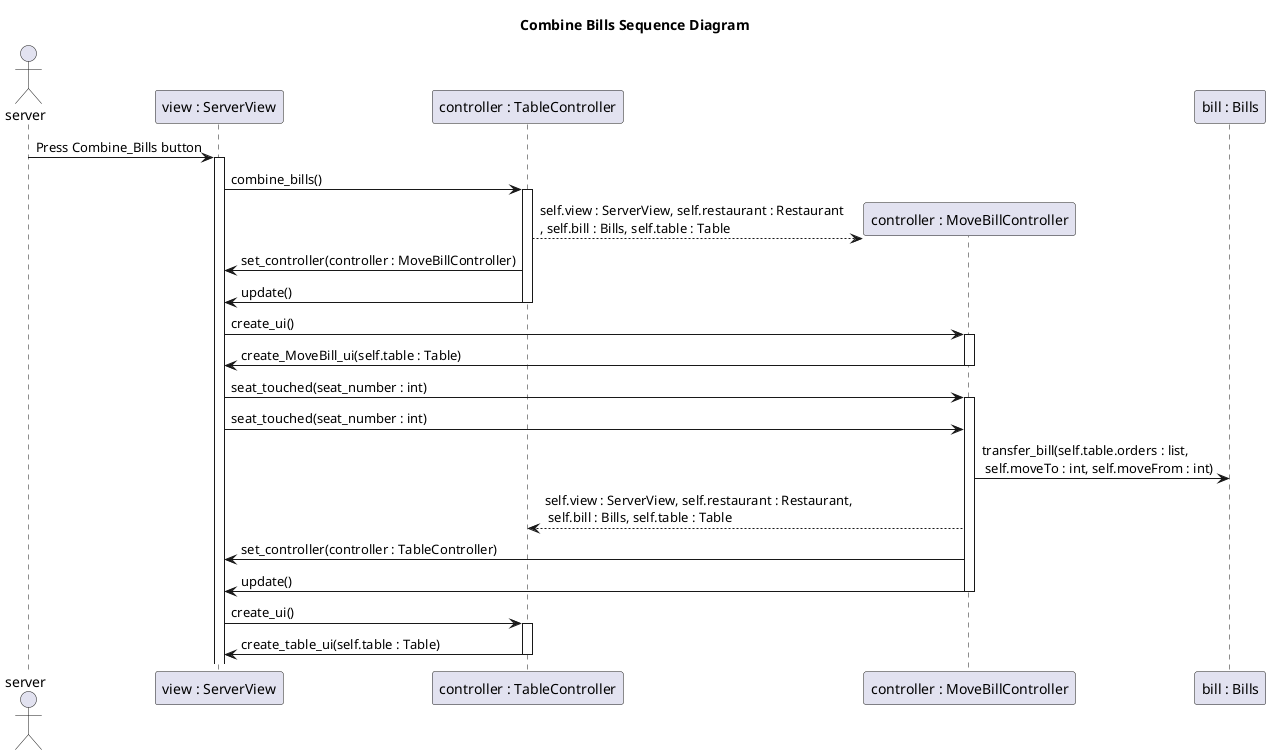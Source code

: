 @startuml
title Combine Bills Sequence Diagram

actor server
server -> "view : ServerView": Press Combine_Bills button
activate "view : ServerView"

"view : ServerView" -> "controller : TableController": combine_bills()
activate "controller : TableController"

"controller : TableController" --> "controller : MoveBillController" **: self.view : ServerView, self.restaurant : Restaurant \n, self.bill : Bills, self.table : Table
"controller : TableController" -> "view : ServerView": set_controller(controller : MoveBillController)
"controller : TableController" -> "view : ServerView": update()
deactivate "controller : TableController"

"view : ServerView" -> "controller : MoveBillController": create_ui()
activate "controller : MoveBillController"
"controller : MoveBillController" -> "view : ServerView": create_MoveBill_ui(self.table : Table)
deactivate "controller : MoveBillController"

"view : ServerView" -> "controller : MoveBillController": seat_touched(seat_number : int)
activate "controller : MoveBillController"
"view : ServerView" -> "controller : MoveBillController": seat_touched(seat_number : int)

"controller : MoveBillController" -> "bill : Bills": transfer_bill(self.table.orders : list, \n self.moveTo : int, self.moveFrom : int)
"controller : MoveBillController" --> "controller : TableController" : self.view : ServerView, self.restaurant : Restaurant, \n self.bill : Bills, self.table : Table
"controller : MoveBillController" -> "view : ServerView": set_controller(controller : TableController)


"controller : MoveBillController" -> "view : ServerView": update()
deactivate "controller : MoveBillController"

"view : ServerView" -> "controller : TableController": create_ui()
activate "controller : TableController"
"controller : TableController" -> "view : ServerView": create_table_ui(self.table : Table)
deactivate "controller : TableController"

@enduml